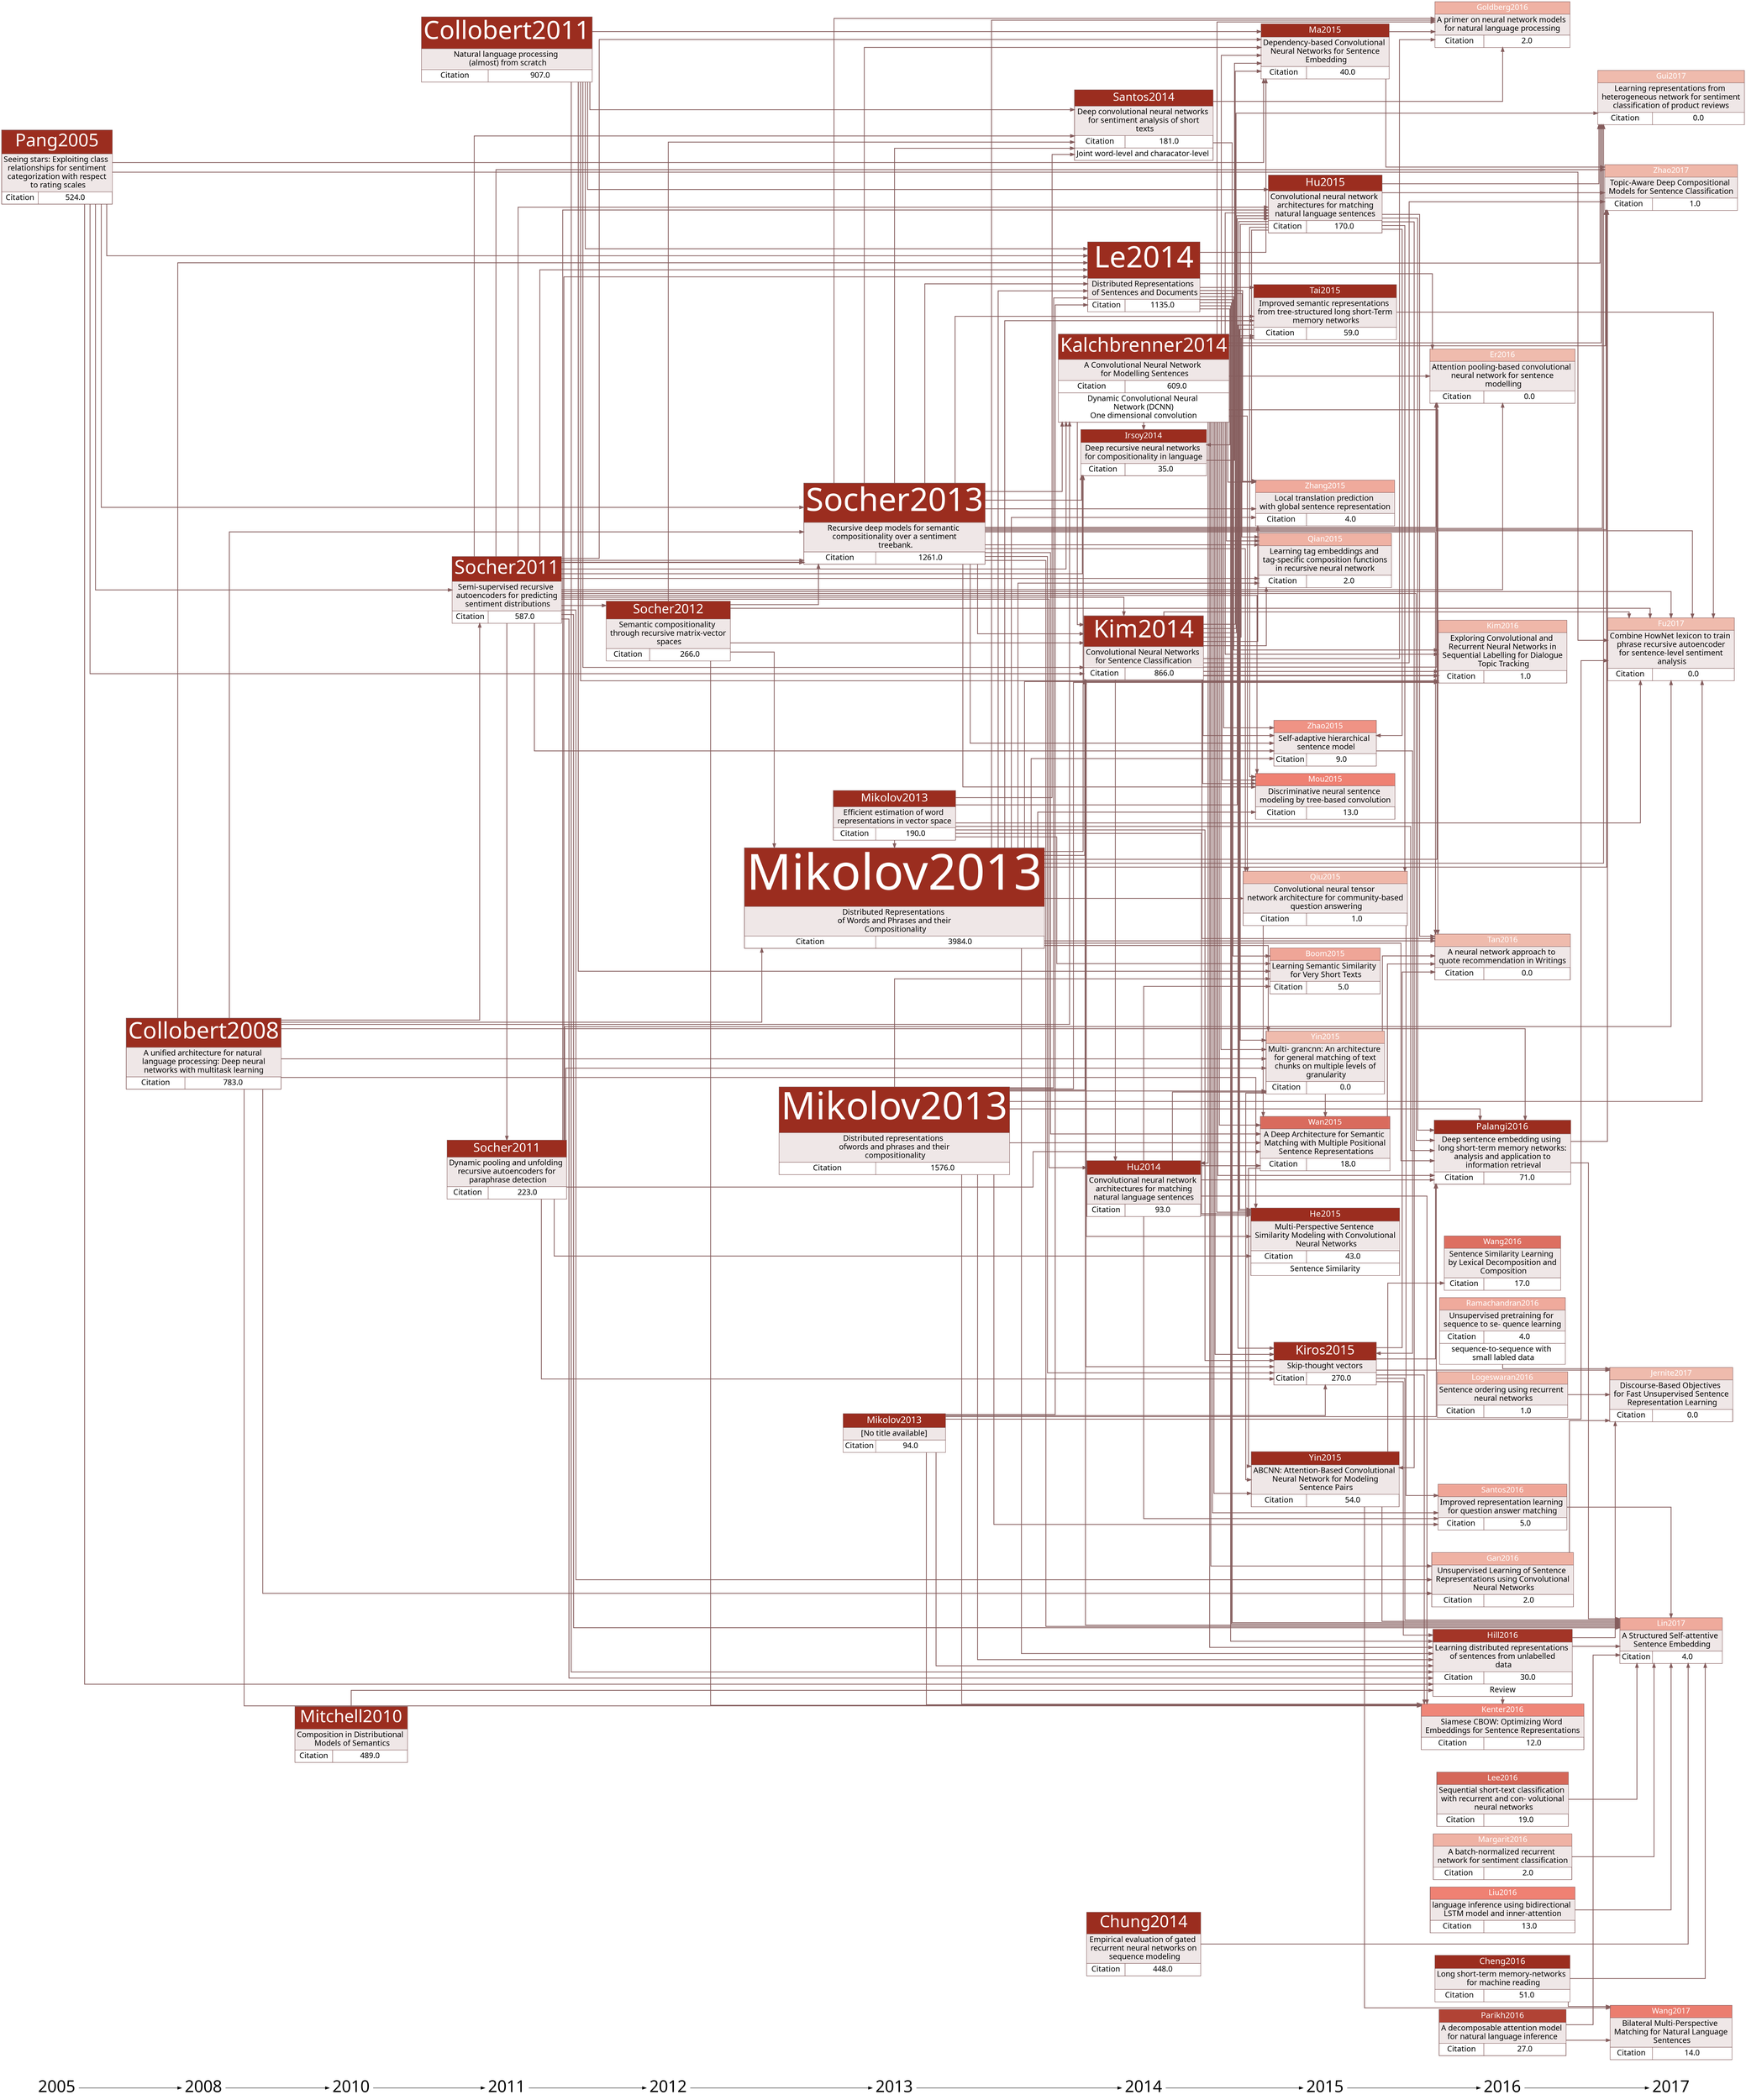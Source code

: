 digraph G {
    edge [comment="Wildcard node added automatic in EG."];
    node [comment="Wildcard node added automatic in EG.",
        fontname="sans-serif"
        fontsize=20];
        ratio = "compress"
        rankdir = LR;
        splines=ortho;
    {        node[shape = plaintext fontsize = 42 ];        2005 ->        2008 ->        2010 ->        2011 ->        2012 ->        2013 ->        2014 ->        2015 ->        2016 ->        2017    }
    {rank = same;    2005;    Pang2005SeeingStarsExploiting;    }
    {rank = same;    2008;    Collobert2008AUnifiedArchitecture;    }
    {rank = same;    2010;    Mitchell2010CompositionInDistributional;    }
    {rank = same;    2011;    Socher2011DynamicPoolingAnd;    Collobert2011NaturalLanguageProcessing;    Socher2011SemisupervisedRecursiveAutoencoders;    }
    {rank = same;    2012;    Socher2012SemanticCompositionalityThrough;    }
    {rank = same;    2013;    Mikolov2013DistributedRepresentationsOfwords;    Mikolov2013EfficientEstimationOf;    Mikolov2013NoTitleAvailable;    Socher2013RecursiveDeepModels;    Mikolov2013DistributedRepresentationsOF;    }
    {rank = same;    2014;    Le2014DistributedRepresentationsOf;    Santos2014DeepConvolutionalNeural;    Chung2014EmpiricalEvaluationOf;    Kim2014ConvolutionalNeuralNetworks;    Hu2014ConvolutionalNeuralNetwork;    Irsoy2014DeepRecursiveNeural;    Kalchbrenner2014AConvolutionalNeural;    }
    {rank = same;    2015;    Qiu2015ConvolutionalNeuralTensor;    Ma2015DependencybasedConvolutionalNeural;    Yin2015AbcnnAttentionbasedConvolutional;    He2015MultiperspectiveSentenceSimilarity;    Mou2015DiscriminativeNeuralSentence;    Yin2015MultigrancnnAnArchitecture;    Tai2015ImprovedSemanticRepresentations;    Qian2015LearningTagEmbeddings;    Zhang2015LocalTranslationPrediction;    Zhao2015SelfadaptiveHierarchicalSentence;    Kiros2015SkipthoughtVectors;    Hu2015ConvolutionalNeuralNetwork;    Boom2015LearningSemanticSimilarity;    Wan2015ADeepArchitecture;    }
    {rank = same;    2016;    Lee2016SequentialShorttextClassification;    Gan2016UnsupervisedLearningOf;    Logeswaran2016SentenceOrderingUsing;    Kenter2016SiameseCbowOptimizing;    Parikh2016ADecomposableAttention;    Margarit2016ABatchnormalizedRecurrent;    Hill2016LearningDistributedRepresentations;    Liu2016LanguageInferenceUsing;    Goldberg2016APrimerOn;    Kim2016ExploringConvolutionalAnd;    Wang2016SentenceSimilarity;    Palangi2016DeepSentenceEmbedding;    Er2016AttentionPoolingbasedConvolutional;    Ramachandran2016UnsupervisedPretrainingFor;    Santos2016ImprovedRepresentationLearning;    Tan2016ANeuralNetwork;    Cheng2016LongShortTermMemorynetworks;    }
    {rank = same;    2017;    Gui2017LearningRepresentationsFrom;    Wang2017BilateralMultiperspectiveMatching;    Zhao2017TopicawareDeepCompositional;    Jernite2017DiscoursebasedObjectivesFor;    Lin2017AStructuredSelfattentive;    Fu2017CombineHownetLexison;    }
    Le2014DistributedRepresentationsOf -> Ma2015DependencybasedConvolutionalNeural[ weight=10, penwidth=2, color="#855D5D"]
    Socher2013RecursiveDeepModels -> Goldberg2016APrimerOn[ weight=10, penwidth=2, color="#855D5D"]
    Collobert2008AUnifiedArchitecture -> Yin2015MultigrancnnAnArchitecture[ weight=10, penwidth=2, color="#855D5D"]
    Kiros2015SkipthoughtVectors -> Lin2017AStructuredSelfattentive[ weight=10, penwidth=2, color="#855D5D"]
    Kalchbrenner2014AConvolutionalNeural -> Goldberg2016APrimerOn[ weight=10, penwidth=2, color="#855D5D"]
    Socher2011DynamicPoolingAnd -> Fu2017CombineHownetLexison[ weight=10, penwidth=2, color="#855D5D"]
    Hu2015ConvolutionalNeuralNetwork -> Zhang2015LocalTranslationPrediction[ weight=10, penwidth=2, color="#855D5D"]
    Socher2013RecursiveDeepModels -> Wan2015ADeepArchitecture[ weight=10, penwidth=2, color="#855D5D"]
    Mikolov2013DistributedRepresentationsOfwords -> Kenter2016SiameseCbowOptimizing[ weight=10, penwidth=2, color="#855D5D"]
    Mikolov2013DistributedRepresentationsOF -> Tai2015ImprovedSemanticRepresentations[ weight=10, penwidth=2, color="#855D5D"]
    Mikolov2013DistributedRepresentationsOfwords -> Le2014DistributedRepresentationsOf[ weight=10, penwidth=2, color="#855D5D"]
    Kim2014ConvolutionalNeuralNetworks -> He2015MultiperspectiveSentenceSimilarity[ weight=10, penwidth=2, color="#855D5D"]
    Mikolov2013EfficientEstimationOf -> Santos2014DeepConvolutionalNeural[ weight=10, penwidth=2, color="#855D5D"]
    Socher2013RecursiveDeepModels -> Kiros2015SkipthoughtVectors[ weight=10, penwidth=2, color="#855D5D"]
    Socher2011SemisupervisedRecursiveAutoencoders -> Lin2017AStructuredSelfattentive[ weight=10, penwidth=2, color="#855D5D"]
    Santos2014DeepConvolutionalNeural -> Lin2017AStructuredSelfattentive[ weight=10, penwidth=2, color="#855D5D"]
    Kiros2015SkipthoughtVectors -> Kenter2016SiameseCbowOptimizing[ weight=10, penwidth=2, color="#855D5D"]
    Kim2014ConvolutionalNeuralNetworks -> Lin2017AStructuredSelfattentive[ weight=10, penwidth=2, color="#855D5D"]
    Socher2011SemisupervisedRecursiveAutoencoders -> Fu2017CombineHownetLexison[ weight=10, penwidth=2, color="#855D5D"]
    Socher2011SemisupervisedRecursiveAutoencoders -> Irsoy2014DeepRecursiveNeural[ weight=10, penwidth=2, color="#855D5D"]
    Socher2011DynamicPoolingAnd -> Wan2015ADeepArchitecture[ weight=10, penwidth=2, color="#855D5D"]
    Mikolov2013NoTitleAvailable -> Kiros2015SkipthoughtVectors[ weight=10, penwidth=2, color="#855D5D"]
    Socher2013RecursiveDeepModels -> Zhang2015LocalTranslationPrediction[ weight=10, penwidth=2, color="#855D5D"]
    Hu2015ConvolutionalNeuralNetwork -> Zhao2017TopicawareDeepCompositional[ weight=10, penwidth=2, color="#855D5D"]
    Logeswaran2016SentenceOrderingUsing -> Jernite2017DiscoursebasedObjectivesFor[ weight=10, penwidth=2, color="#855D5D"]
    Kim2014ConvolutionalNeuralNetworks -> Kim2016ExploringConvolutionalAnd [ weight=4, penwidth=3, color="#855D5D"]
    Tai2015ImprovedSemanticRepresentations -> Fu2017CombineHownetLexison[ weight=10, penwidth=2, color="#855D5D"]
    Socher2011SemisupervisedRecursiveAutoencoders -> Socher2013RecursiveDeepModels[ weight=4, penwidth=3, color="#855D5D"]
    Kalchbrenner2014AConvolutionalNeural -> Tai2015ImprovedSemanticRepresentations[ weight=10, penwidth=2, color="#855D5D"]
    Socher2011DynamicPoolingAnd -> Yin2015MultigrancnnAnArchitecture[ weight=10, penwidth=2, color="#855D5D"]
    Socher2013RecursiveDeepModels -> Fu2017CombineHownetLexison[ weight=10, penwidth=2, color="#855D5D"]
    Socher2013RecursiveDeepModels -> Tai2015ImprovedSemanticRepresentations[ weight=10, penwidth=2, color="#855D5D"]
    Kiros2015SkipthoughtVectors -> Jernite2017DiscoursebasedObjectivesFor[ weight=10, penwidth=2, color="#855D5D"]
    Mikolov2013DistributedRepresentationsOF -> Er2016AttentionPoolingbasedConvolutional[ weight=10, penwidth=2, color="#855D5D"]
    Qiu2015ConvolutionalNeuralTensor -> Wan2015ADeepArchitecture[ weight=10, penwidth=2, color="#855D5D"]
    Socher2012SemanticCompositionalityThrough -> Fu2017CombineHownetLexison[ weight=10, penwidth=2, color="#855D5D"]
    Kalchbrenner2014AConvolutionalNeural -> Gan2016UnsupervisedLearningOf[ weight=10, penwidth=2, color="#855D5D"]
    Le2014DistributedRepresentationsOf -> Er2016AttentionPoolingbasedConvolutional[ weight=10, penwidth=2, color="#855D5D"]
    Mikolov2013DistributedRepresentationsOF -> Gui2017LearningRepresentationsFrom[ weight=10, penwidth=2, color="#855D5D"]
    Kim2014ConvolutionalNeuralNetworks -> Hu2015ConvolutionalNeuralNetwork[ weight=10, penwidth=2, color="#855D5D"]
    Kalchbrenner2014AConvolutionalNeural -> Kiros2015SkipthoughtVectors[ weight=10, penwidth=2, color="#855D5D"]
    Socher2013RecursiveDeepModels -> Zhao2017TopicawareDeepCompositional[ weight=10, penwidth=2, color="#855D5D"]
    Kalchbrenner2014AConvolutionalNeural -> Gui2017LearningRepresentationsFrom[ weight=10, penwidth=2, color="#855D5D"]
    Socher2013RecursiveDeepModels -> Kalchbrenner2014AConvolutionalNeural[ weight=10, penwidth=2, color="#855D5D"]
    Kim2014ConvolutionalNeuralNetworks -> Zhang2015LocalTranslationPrediction[ weight=10, penwidth=2, color="#855D5D"]
    Mikolov2013NoTitleAvailable -> Le2014DistributedRepresentationsOf[ weight=10, penwidth=2, color="#855D5D"]
    Gan2016UnsupervisedLearningOf -> Jernite2017DiscoursebasedObjectivesFor[ weight=10, penwidth=2, color="#855D5D"]
    Yin2015AbcnnAttentionbasedConvolutional -> Lin2017AStructuredSelfattentive[ weight=10, penwidth=2, color="#855D5D"]
    Kim2014ConvolutionalNeuralNetworks -> Mou2015DiscriminativeNeuralSentence[ weight=10, penwidth=2, color="#855D5D"]
    Tai2015ImprovedSemanticRepresentations -> Kiros2015SkipthoughtVectors[ weight=10, penwidth=2, color="#855D5D"]
    Hu2014ConvolutionalNeuralNetwork -> Kenter2016SiameseCbowOptimizing[ weight=10, penwidth=2, color="#855D5D"]
    Mikolov2013DistributedRepresentationsOfwords -> Boom2015LearningSemanticSimilarity[ weight=10, penwidth=2, color="#855D5D"]
    Collobert2008AUnifiedArchitecture -> Gan2016UnsupervisedLearningOf[ weight=10, penwidth=2, color="#855D5D"]
    Kalchbrenner2014AConvolutionalNeural -> Qian2015LearningTagEmbeddings[ weight=10, penwidth=2, color="#855D5D"]
    Hu2015ConvolutionalNeuralNetwork -> Gui2017LearningRepresentationsFrom[ weight=10, penwidth=2, color="#855D5D"]
    Hu2015ConvolutionalNeuralNetwork -> Yin2015AbcnnAttentionbasedConvolutional[ weight=10, penwidth=2, color="#855D5D"]
    Collobert2011NaturalLanguageProcessing -> Hu2015ConvolutionalNeuralNetwork[ weight=10, penwidth=2, color="#855D5D"]
    Palangi2016DeepSentenceEmbedding -> Lin2017AStructuredSelfattentive[ weight=10, penwidth=2, color="#855D5D"]
    Hu2015ConvolutionalNeuralNetwork -> Zhao2015SelfadaptiveHierarchicalSentence[ weight=10, penwidth=2, color="#855D5D"]
    Le2014DistributedRepresentationsOf -> Tai2015ImprovedSemanticRepresentations[ weight=10, penwidth=2, color="#855D5D"]
    Mikolov2013DistributedRepresentationsOfwords -> Kim2016ExploringConvolutionalAnd[ weight=10, penwidth=2, color="#855D5D"]
    Hu2015ConvolutionalNeuralNetwork -> Qiu2015ConvolutionalNeuralTensor[ weight=10, penwidth=2, color="#855D5D"]
    Collobert2011NaturalLanguageProcessing -> Santos2014DeepConvolutionalNeural[ weight=10, penwidth=2, color="#855D5D"]
    Hu2015ConvolutionalNeuralNetwork -> Tan2016ANeuralNetwork[ weight=10, penwidth=2, color="#855D5D"]
    Ramachandran2016UnsupervisedPretrainingFor -> Jernite2017DiscoursebasedObjectivesFor[ weight=10, penwidth=2, color="#855D5D"]
    Kim2014ConvolutionalNeuralNetworks -> Kim2016ExploringConvolutionalAnd[ weight=10, penwidth=2, color="#855D5D"]
    Hu2014ConvolutionalNeuralNetwork -> Yin2015MultigrancnnAnArchitecture[ weight=10, penwidth=2, color="#855D5D"]
    Socher2013RecursiveDeepModels -> Kim2014ConvolutionalNeuralNetworks[ weight=10, penwidth=2, color="#855D5D"]
    Mikolov2013DistributedRepresentationsOF -> Le2014DistributedRepresentationsOf[ weight=10, penwidth=2, color="#855D5D"]
    Socher2011SemisupervisedRecursiveAutoencoders -> Socher2012SemanticCompositionalityThrough[ weight=10, penwidth=2, color="#855D5D"]
    Mikolov2013NoTitleAvailable -> Hill2016LearningDistributedRepresentations[ weight=10, penwidth=2, color="#855D5D"]
    Collobert2011NaturalLanguageProcessing -> Boom2015LearningSemanticSimilarity[ weight=10, penwidth=2, color="#855D5D"]
    Mikolov2013EfficientEstimationOf -> Palangi2016DeepSentenceEmbedding[ weight=10, penwidth=2, color="#855D5D"]
    Socher2012SemanticCompositionalityThrough -> Kim2014ConvolutionalNeuralNetworks[ weight=10, penwidth=2, color="#855D5D"]
    Socher2011DynamicPoolingAnd -> Kiros2015SkipthoughtVectors[ weight=10, penwidth=2, color="#855D5D"]
    Kim2014ConvolutionalNeuralNetworks -> Tai2015ImprovedSemanticRepresentations[ weight=10, penwidth=2, color="#855D5D"]
    Mikolov2013DistributedRepresentationsOF -> Irsoy2014DeepRecursiveNeural[ weight=10, penwidth=2, color="#855D5D"]
    Mikolov2013DistributedRepresentationsOF -> Zhao2015SelfadaptiveHierarchicalSentence[ weight=10, penwidth=2, color="#855D5D"]
    Kalchbrenner2014AConvolutionalNeural -> Hill2016LearningDistributedRepresentations[ weight=10, penwidth=2, color="#855D5D"]
    Zhao2015SelfadaptiveHierarchicalSentence -> Kiros2015SkipthoughtVectors[ weight=10, penwidth=2, color="#855D5D"]
    Hu2015ConvolutionalNeuralNetwork -> Palangi2016DeepSentenceEmbedding[ weight=10, penwidth=2, color="#855D5D"]
    Socher2011SemisupervisedRecursiveAutoencoders -> Socher2011DynamicPoolingAnd[ weight=10, penwidth=2, color="#855D5D"]
    Mikolov2013DistributedRepresentationsOF -> Kim2014ConvolutionalNeuralNetworks[ weight=10, penwidth=2, color="#855D5D"]
    Mikolov2013DistributedRepresentationsOfwords -> Fu2017CombineHownetLexison[ weight=10, penwidth=2, color="#855D5D"]
    Hill2016LearningDistributedRepresentations -> Kenter2016SiameseCbowOptimizing[ weight=10, penwidth=2, color="#855D5D"]
    Socher2013RecursiveDeepModels -> Lin2017AStructuredSelfattentive[ weight=10, penwidth=2, color="#855D5D"]
    Kalchbrenner2014AConvolutionalNeural -> He2015MultiperspectiveSentenceSimilarity[ weight=10, penwidth=2, color="#855D5D"]
    Hu2015ConvolutionalNeuralNetwork -> Yin2015MultigrancnnAnArchitecture[ weight=10, penwidth=2, color="#855D5D"]
    Socher2013RecursiveDeepModels -> Mou2015DiscriminativeNeuralSentence[ weight=10, penwidth=2, color="#855D5D"]
    Kalchbrenner2014AConvolutionalNeural -> Kim2016ExploringConvolutionalAnd[ weight=10, penwidth=2, color="#855D5D"]
    Liu2016LanguageInferenceUsing -> Lin2017AStructuredSelfattentive[ weight=10, penwidth=2, color="#855D5D"]
    Qiu2015ConvolutionalNeuralTensor -> Santos2016ImprovedRepresentationLearning[ weight=10, penwidth=2, color="#855D5D"]
    Socher2011SemisupervisedRecursiveAutoencoders -> Qian2015LearningTagEmbeddings[ weight=10, penwidth=2, color="#855D5D"]
    Pang2005SeeingStarsExploiting -> Ma2015DependencybasedConvolutionalNeural[ weight=10, penwidth=2, color="#855D5D"]
    Palangi2016DeepSentenceEmbedding -> Zhao2017TopicawareDeepCompositional[ weight=10, penwidth=2, color="#855D5D"]
    Hill2016LearningDistributedRepresentations -> Lin2017AStructuredSelfattentive[ weight=10, penwidth=2, color="#855D5D"]
    Wan2015ADeepArchitecture -> Yin2015AbcnnAttentionbasedConvolutional[ weight=10, penwidth=2, color="#855D5D"]
    Kim2014ConvolutionalNeuralNetworks -> Kiros2015SkipthoughtVectors[ weight=10, penwidth=2, color="#855D5D"]
    Yin2015MultigrancnnAnArchitecture -> Wan2015ADeepArchitecture[ weight=10, penwidth=2, color="#855D5D"]
    Kalchbrenner2014AConvolutionalNeural -> Zhao2015SelfadaptiveHierarchicalSentence[ weight=10, penwidth=2, color="#855D5D"]
    Mikolov2013DistributedRepresentationsOF -> Yin2015MultigrancnnAnArchitecture[ weight=10, penwidth=2, color="#855D5D"]
    Mikolov2013DistributedRepresentationsOfwords -> Santos2016ImprovedRepresentationLearning[ weight=10, penwidth=2, color="#855D5D"]
    Socher2012SemanticCompositionalityThrough -> Mikolov2013DistributedRepresentationsOF[ weight=10, penwidth=2, color="#855D5D"]
    Hu2015ConvolutionalNeuralNetwork -> Mou2015DiscriminativeNeuralSentence[ weight=10, penwidth=2, color="#855D5D"]
    Yin2015MultigrancnnAnArchitecture -> Yin2015AbcnnAttentionbasedConvolutional[ weight=10, penwidth=2, color="#855D5D"]
    Hu2015ConvolutionalNeuralNetwork -> He2015MultiperspectiveSentenceSimilarity[ weight=10, penwidth=2, color="#855D5D"]
    Collobert2008AUnifiedArchitecture -> He2015MultiperspectiveSentenceSimilarity[ weight=10, penwidth=2, color="#855D5D"]
    Hu2014ConvolutionalNeuralNetwork -> He2015MultiperspectiveSentenceSimilarity[ weight=10, penwidth=2, color="#855D5D"]
    Mikolov2013DistributedRepresentationsOfwords -> Palangi2016DeepSentenceEmbedding[ weight=10, penwidth=2, color="#855D5D"]
    Kim2014ConvolutionalNeuralNetworks -> Hu2014ConvolutionalNeuralNetwork[ weight=10, penwidth=2, color="#855D5D"]
    Kalchbrenner2014AConvolutionalNeural -> Zhang2015LocalTranslationPrediction[ weight=10, penwidth=2, color="#855D5D"]
    Kalchbrenner2014AConvolutionalNeural -> Yin2015AbcnnAttentionbasedConvolutional[ weight=10, penwidth=2, color="#855D5D"]
    Parikh2016ADecomposableAttention -> Wang2017BilateralMultiperspectiveMatching[ weight=10, penwidth=2, color="#855D5D"]
    Socher2012SemanticCompositionalityThrough -> Santos2014DeepConvolutionalNeural[ weight=10, penwidth=2, color="#855D5D"]
    Socher2011SemisupervisedRecursiveAutoencoders -> Ma2015DependencybasedConvolutionalNeural[ weight=10, penwidth=2, color="#855D5D"]
    Socher2011SemisupervisedRecursiveAutoencoders -> Er2016AttentionPoolingbasedConvolutional[ weight=10, penwidth=2, color="#855D5D"]
    Mikolov2013EfficientEstimationOf -> Fu2017CombineHownetLexison[ weight=10, penwidth=2, color="#855D5D"]
    Collobert2008AUnifiedArchitecture -> Le2014DistributedRepresentationsOf[ weight=10, penwidth=2, color="#855D5D"]
    Margarit2016ABatchnormalizedRecurrent -> Lin2017AStructuredSelfattentive[ weight=10, penwidth=2, color="#855D5D"]
    Kalchbrenner2014AConvolutionalNeural -> Qiu2015ConvolutionalNeuralTensor[ weight=10, penwidth=2, color="#855D5D"]
    Mikolov2013NoTitleAvailable -> Fu2017CombineHownetLexison[ weight=10, penwidth=2, color="#855D5D"]
    Cheng2016LongShortTermMemorynetworks -> Wang2017BilateralMultiperspectiveMatching[ weight=10, penwidth=2, color="#855D5D"]
    Hill2016LearningDistributedRepresentations -> Jernite2017DiscoursebasedObjectivesFor[ weight=10, penwidth=2, color="#855D5D"]
    Tai2015ImprovedSemanticRepresentations -> He2015MultiperspectiveSentenceSimilarity[ weight=10, penwidth=2, color="#855D5D"]
    Socher2013RecursiveDeepModels -> Er2016AttentionPoolingbasedConvolutional[ weight=10, penwidth=2, color="#855D5D"]
    Kiros2015SkipthoughtVectors -> Palangi2016DeepSentenceEmbedding[ weight=10, penwidth=2, color="#855D5D"]
    Kiros2015SkipthoughtVectors -> Tan2016ANeuralNetwork[ weight=10, penwidth=2, color="#855D5D"]
    Mikolov2013EfficientEstimationOf -> Boom2015LearningSemanticSimilarity[ weight=10, penwidth=2, color="#855D5D"]
    Socher2012SemanticCompositionalityThrough -> Kenter2016SiameseCbowOptimizing[ weight=10, penwidth=2, color="#855D5D"]
    Kalchbrenner2014AConvolutionalNeural -> Tan2016ANeuralNetwork[ weight=10, penwidth=2, color="#855D5D"]
    Mikolov2013DistributedRepresentationsOF -> Qian2015LearningTagEmbeddings[ weight=10, penwidth=2, color="#855D5D"]
    Yin2015AbcnnAttentionbasedConvolutional -> Wang2016SentenceSimilarity[ weight=10, penwidth=2, color="#855D5D"]
    Pang2005SeeingStarsExploiting -> Socher2013RecursiveDeepModels[ weight=10, penwidth=2, color="#855D5D"]
    Cheng2016LongShortTermMemorynetworks -> Lin2017AStructuredSelfattentive[ weight=10, penwidth=2, color="#855D5D"]
    Lee2016SequentialShorttextClassification -> Lin2017AStructuredSelfattentive[ weight=10, penwidth=2, color="#855D5D"]
    Mikolov2013DistributedRepresentationsOfwords -> Kim2014ConvolutionalNeuralNetworks[ weight=10, penwidth=2, color="#855D5D"]
    Collobert2011NaturalLanguageProcessing -> Hill2016LearningDistributedRepresentations[ weight=10, penwidth=2, color="#855D5D"]
    Socher2013RecursiveDeepModels -> Tan2016ANeuralNetwork[ weight=10, penwidth=2, color="#855D5D"]
    Mikolov2013DistributedRepresentationsOF -> Zhao2017TopicawareDeepCompositional[ weight=10, penwidth=2, color="#855D5D"]
    Socher2011SemisupervisedRecursiveAutoencoders -> Kalchbrenner2014AConvolutionalNeural[ weight=10, penwidth=2, color="#855D5D"]
    Mikolov2013DistributedRepresentationsOF -> Mou2015DiscriminativeNeuralSentence[ weight=10, penwidth=2, color="#855D5D"]
    Socher2013RecursiveDeepModels -> Qian2015LearningTagEmbeddings[ weight=10, penwidth=2, color="#855D5D"]
    Socher2011SemisupervisedRecursiveAutoencoders -> Kim2014ConvolutionalNeuralNetworks[ weight=10, penwidth=2, color="#855D5D"]
    Kiros2015SkipthoughtVectors -> Hill2016LearningDistributedRepresentations[ weight=10, penwidth=2, color="#855D5D"]
    Collobert2008AUnifiedArchitecture -> Kalchbrenner2014AConvolutionalNeural[ weight=10, penwidth=2, color="#855D5D"]
    Kim2014ConvolutionalNeuralNetworks -> Ma2015DependencybasedConvolutionalNeural[ weight=10, penwidth=2, color="#855D5D"]
    Le2014DistributedRepresentationsOf -> Qian2015LearningTagEmbeddings[ weight=10, penwidth=2, color="#855D5D"]
    Chung2014EmpiricalEvaluationOf -> Lin2017AStructuredSelfattentive[ weight=10, penwidth=2, color="#855D5D"]
    Kalchbrenner2014AConvolutionalNeural -> Santos2016ImprovedRepresentationLearning[ weight=10, penwidth=2, color="#855D5D"]
    Mikolov2013NoTitleAvailable -> Kenter2016SiameseCbowOptimizing[ weight=10, penwidth=2, color="#855D5D"]
    Hu2014ConvolutionalNeuralNetwork -> Santos2016ImprovedRepresentationLearning[ weight=10, penwidth=2, color="#855D5D"]
    Mikolov2013DistributedRepresentationsOF -> Palangi2016DeepSentenceEmbedding[ weight=10, penwidth=2, color="#855D5D"]
    Collobert2008AUnifiedArchitecture -> Socher2013RecursiveDeepModels[ weight=10, penwidth=2, color="#855D5D"]
    Yin2015AbcnnAttentionbasedConvolutional -> Wang2017BilateralMultiperspectiveMatching[ weight=10, penwidth=2, color="#855D5D"]
    Pang2005SeeingStarsExploiting -> Fu2017CombineHownetLexison[ weight=10, penwidth=2, color="#855D5D"]
    Pang2005SeeingStarsExploiting -> Kim2014ConvolutionalNeuralNetworks[ weight=10, penwidth=2, color="#855D5D"]
    Collobert2011NaturalLanguageProcessing -> Ma2015DependencybasedConvolutionalNeural[ weight=10, penwidth=2, color="#855D5D"]
    Mikolov2013NoTitleAvailable -> Palangi2016DeepSentenceEmbedding[ weight=10, penwidth=2, color="#855D5D"]
    Kalchbrenner2014AConvolutionalNeural -> Hu2015ConvolutionalNeuralNetwork[ weight=10, penwidth=2, color="#855D5D"]
    Hu2014ConvolutionalNeuralNetwork -> Boom2015LearningSemanticSimilarity[ weight=10, penwidth=2, color="#855D5D"]
    Pang2005SeeingStarsExploiting -> Le2014DistributedRepresentationsOf[ weight=10, penwidth=2, color="#855D5D"]
    Santos2016ImprovedRepresentationLearning -> Lin2017AStructuredSelfattentive[ weight=10, penwidth=2, color="#855D5D"]
    Socher2013RecursiveDeepModels -> Qiu2015ConvolutionalNeuralTensor[ weight=10, penwidth=2, color="#855D5D"]
    Le2014DistributedRepresentationsOf -> Zhang2015LocalTranslationPrediction[ weight=10, penwidth=2, color="#855D5D"]
    Mikolov2013DistributedRepresentationsOfwords -> Wan2015ADeepArchitecture[ weight=10, penwidth=2, color="#855D5D"]
    Le2014DistributedRepresentationsOf -> Hill2016LearningDistributedRepresentations[ weight=10, penwidth=2, color="#855D5D"]
    Kim2014ConvolutionalNeuralNetworks -> Qian2015LearningTagEmbeddings[ weight=10, penwidth=2, color="#855D5D"]
    Kim2014ConvolutionalNeuralNetworks -> Zhao2017TopicawareDeepCompositional[ weight=10, penwidth=2, color="#855D5D"]
    Collobert2008AUnifiedArchitecture -> Kenter2016SiameseCbowOptimizing[ weight=10, penwidth=2, color="#855D5D"]
    Kalchbrenner2014AConvolutionalNeural -> Kim2014ConvolutionalNeuralNetworks[ weight=10, penwidth=2, color="#855D5D"]
    Kalchbrenner2014AConvolutionalNeural -> Wan2015ADeepArchitecture[ weight=10, penwidth=2, color="#855D5D"]
    Kalchbrenner2014AConvolutionalNeural -> Palangi2016DeepSentenceEmbedding[ weight=10, penwidth=2, color="#855D5D"]
    Kim2014ConvolutionalNeuralNetworks -> Zhao2015SelfadaptiveHierarchicalSentence[ weight=10, penwidth=2, color="#855D5D"]
    Mikolov2013DistributedRepresentationsOfwords -> Hill2016LearningDistributedRepresentations[ weight=10, penwidth=2, color="#855D5D"]
    Collobert2011NaturalLanguageProcessing -> Kim2014ConvolutionalNeuralNetworks[ weight=10, penwidth=2, color="#855D5D"]
    Socher2011SemisupervisedRecursiveAutoencoders -> Hu2015ConvolutionalNeuralNetwork[ weight=10, penwidth=2, color="#855D5D"]
    Kim2014ConvolutionalNeuralNetworks -> Er2016AttentionPoolingbasedConvolutional[ weight=10, penwidth=2, color="#855D5D"]
    Hu2014ConvolutionalNeuralNetwork -> Wan2015ADeepArchitecture[ weight=10, penwidth=2, color="#855D5D"]
    Socher2011SemisupervisedRecursiveAutoencoders -> Hill2016LearningDistributedRepresentations[ weight=10, penwidth=2, color="#855D5D"]
    Socher2011SemisupervisedRecursiveAutoencoders -> Le2014DistributedRepresentationsOf[ weight=10, penwidth=2, color="#855D5D"]
    Le2014DistributedRepresentationsOf -> Lin2017AStructuredSelfattentive[ weight=10, penwidth=2, color="#855D5D"]
    Socher2011SemisupervisedRecursiveAutoencoders -> Gan2016UnsupervisedLearningOf[ weight=10, penwidth=2, color="#855D5D"]
    Kim2014ConvolutionalNeuralNetworks -> Gui2017LearningRepresentationsFrom[ weight=10, penwidth=2, color="#855D5D"]
    Kim2014ConvolutionalNeuralNetworks -> Tan2016ANeuralNetwork[ weight=10, penwidth=2, color="#855D5D"]
    Irsoy2014DeepRecursiveNeural -> Ma2015DependencybasedConvolutionalNeural[ weight=10, penwidth=2, color="#855D5D"]
    Collobert2008AUnifiedArchitecture -> Mikolov2013DistributedRepresentationsOF[ weight=10, penwidth=2, color="#855D5D"]
    Ma2015DependencybasedConvolutionalNeural -> Goldberg2016APrimerOn[ weight=10, penwidth=2, color="#855D5D"]
    Mikolov2013EfficientEstimationOf -> He2015MultiperspectiveSentenceSimilarity[ weight=10, penwidth=2, color="#855D5D"]
    Mitchell2010CompositionInDistributional -> Hill2016LearningDistributedRepresentations[ weight=10, penwidth=2, color="#855D5D"]
    Socher2011SemisupervisedRecursiveAutoencoders -> Zhao2015SelfadaptiveHierarchicalSentence[ weight=10, penwidth=2, color="#855D5D"]
    Socher2013RecursiveDeepModels -> Santos2014DeepConvolutionalNeural[ weight=10, penwidth=2, color="#855D5D"]
    Socher2011SemisupervisedRecursiveAutoencoders -> Zhao2017TopicawareDeepCompositional[ weight=10, penwidth=2, color="#855D5D"]
    Socher2013RecursiveDeepModels -> Zhao2015SelfadaptiveHierarchicalSentence[ weight=10, penwidth=2, color="#855D5D"]
    Pang2005SeeingStarsExploiting -> Hill2016LearningDistributedRepresentations[ weight=10, penwidth=2, color="#855D5D"]
    Collobert2008AUnifiedArchitecture -> Palangi2016DeepSentenceEmbedding[ weight=10, penwidth=2, color="#855D5D"]
    Ma2015DependencybasedConvolutionalNeural -> Zhao2017TopicawareDeepCompositional[ weight=10, penwidth=2, color="#855D5D"]
    Socher2011SemisupervisedRecursiveAutoencoders -> Santos2014DeepConvolutionalNeural[ weight=10, penwidth=2, color="#855D5D"]
    Parikh2016ADecomposableAttention -> Lin2017AStructuredSelfattentive[ weight=10, penwidth=2, color="#855D5D"]
    Socher2013RecursiveDeepModels -> Irsoy2014DeepRecursiveNeural[ weight=10, penwidth=2, color="#855D5D"]
    Le2014DistributedRepresentationsOf -> Boom2015LearningSemanticSimilarity[ weight=10, penwidth=2, color="#855D5D"]
    Kim2014ConvolutionalNeuralNetworks -> Fu2017CombineHownetLexison[ weight=10, penwidth=2, color="#855D5D"]
    Kalchbrenner2014AConvolutionalNeural -> Hu2014ConvolutionalNeuralNetwork[ weight=10, penwidth=2, color="#855D5D"]
    Mikolov2013DistributedRepresentationsOF -> Zhang2015LocalTranslationPrediction[ weight=10, penwidth=2, color="#855D5D"]
    Kim2014ConvolutionalNeuralNetworks -> Goldberg2016APrimerOn[ weight=10, penwidth=2, color="#855D5D"]
    Yin2015MultigrancnnAnArchitecture -> Tan2016ANeuralNetwork[ weight=10, penwidth=2, color="#855D5D"]
    Mikolov2013EfficientEstimationOf -> Hu2015ConvolutionalNeuralNetwork[ weight=10, penwidth=2, color="#855D5D"]
    Kalchbrenner2014AConvolutionalNeural -> Ma2015DependencybasedConvolutionalNeural[ weight=10, penwidth=2, color="#855D5D"]
    Kalchbrenner2014AConvolutionalNeural -> Yin2015MultigrancnnAnArchitecture[ weight=10, penwidth=2, color="#855D5D"]
    Le2014DistributedRepresentationsOf -> Irsoy2014DeepRecursiveNeural[ weight=10, penwidth=2, color="#855D5D"]
    Socher2011SemisupervisedRecursiveAutoencoders -> Palangi2016DeepSentenceEmbedding[ weight=10, penwidth=2, color="#855D5D"]
    Socher2011DynamicPoolingAnd -> Le2014DistributedRepresentationsOf[ weight=10, penwidth=2, color="#855D5D"]
    Collobert2011NaturalLanguageProcessing -> Kim2016ExploringConvolutionalAnd[ weight=10, penwidth=2, color="#855D5D"]
    Socher2013RecursiveDeepModels -> Gui2017LearningRepresentationsFrom[ weight=10, penwidth=2, color="#855D5D"]
    Pang2005SeeingStarsExploiting -> Socher2011SemisupervisedRecursiveAutoencoders[ weight=10, penwidth=2, color="#855D5D"]
    Socher2013RecursiveDeepModels -> Ma2015DependencybasedConvolutionalNeural[ weight=10, penwidth=2, color="#855D5D"]
    Santos2014DeepConvolutionalNeural -> Goldberg2016APrimerOn[ weight=10, penwidth=2, color="#855D5D"]
    Collobert2008AUnifiedArchitecture -> Socher2011SemisupervisedRecursiveAutoencoders[ weight=10, penwidth=2, color="#855D5D"]
    Socher2011SemisupervisedRecursiveAutoencoders -> Socher2013RecursiveDeepModels[ weight=10, penwidth=2, color="#855D5D"]
    Le2014DistributedRepresentationsOf -> Gui2017LearningRepresentationsFrom[ weight=10, penwidth=2, color="#855D5D"]
    Mikolov2013DistributedRepresentationsOfwords -> Yin2015MultigrancnnAnArchitecture[ weight=10, penwidth=2, color="#855D5D"]
    Wan2015ADeepArchitecture -> Tan2016ANeuralNetwork[ weight=10, penwidth=2, color="#855D5D"]
    Mikolov2013EfficientEstimationOf -> Kiros2015SkipthoughtVectors[ weight=10, penwidth=2, color="#855D5D"]
    Kalchbrenner2014AConvolutionalNeural -> Irsoy2014DeepRecursiveNeural[ weight=10, penwidth=2, color="#855D5D"]
    Mikolov2013DistributedRepresentationsOF -> Kim2016ExploringConvolutionalAnd[ weight=10, penwidth=2, color="#855D5D"]
    Hu2014ConvolutionalNeuralNetwork -> Palangi2016DeepSentenceEmbedding[ weight=10, penwidth=2, color="#855D5D"]
    Mikolov2013DistributedRepresentationsOF -> Tan2016ANeuralNetwork[ weight=10, penwidth=2, color="#855D5D"]
    Kalchbrenner2014AConvolutionalNeural -> Er2016AttentionPoolingbasedConvolutional[ weight=10, penwidth=2, color="#855D5D"]
    Mikolov2013DistributedRepresentationsOF -> Hill2016LearningDistributedRepresentations[ weight=10, penwidth=2, color="#855D5D"]
    Kalchbrenner2014AConvolutionalNeural -> Zhao2017TopicawareDeepCompositional[ weight=10, penwidth=2, color="#855D5D"]
    Collobert2011NaturalLanguageProcessing -> Le2014DistributedRepresentationsOf[ weight=10, penwidth=2, color="#855D5D"]
    Kalchbrenner2014AConvolutionalNeural -> Mou2015DiscriminativeNeuralSentence[ weight=10, penwidth=2, color="#855D5D"]
    Socher2011SemisupervisedRecursiveAutoencoders -> Mou2015DiscriminativeNeuralSentence[ weight=10, penwidth=2, color="#855D5D"]
    Socher2011DynamicPoolingAnd -> He2015MultiperspectiveSentenceSimilarity[ weight=10, penwidth=2, color="#855D5D"]
    Mikolov2013DistributedRepresentationsOF -> Qiu2015ConvolutionalNeuralTensor[ weight=10, penwidth=2, color="#855D5D"]
    Socher2011SemisupervisedRecursiveAutoencoders -> Hu2014ConvolutionalNeuralNetwork[ weight=10, penwidth=2, color="#855D5D"]
    Le2014DistributedRepresentationsOf -> Kim2016ExploringConvolutionalAnd[ weight=10, penwidth=2, color="#855D5D"]
    Mikolov2013DistributedRepresentationsOF -> Goldberg2016APrimerOn[ weight=10, penwidth=2, color="#855D5D"]
    Socher2013RecursiveDeepModels -> Le2014DistributedRepresentationsOf[ weight=10, penwidth=2, color="#855D5D"]
    Mikolov2013EfficientEstimationOf -> Mikolov2013DistributedRepresentationsOF[ weight=10, penwidth=2, color="#855D5D"]
    Socher2012SemanticCompositionalityThrough -> Socher2013RecursiveDeepModels[ weight=10, penwidth=2, color="#855D5D"]
    Socher2011DynamicPoolingAnd -> Hu2015ConvolutionalNeuralNetwork[ weight=10, penwidth=2, color="#855D5D"]
        Le2014DistributedRepresentationsOf [color="#855D5D",
            shape=record,
            margin=0,
            label=<
                <TABLE BORDER="0" CELLBORDER="1" CELLSPACING="0" CELLPADDING="4" >
                    <TR><TD COLSPAN="2" BGCOLOR="#9b2d1f"><FONT  POINT-SIZE="76.75" COLOR="#FFFFFF">Le2014</FONT></TD></TR>
 <TR><TD COLSPAN="2" BGCOLOR="#EFE7E7"><FONT COLOR="#000000">Distributed Representations <BR/> of Sentences and Documents</FONT></TD></TR>
 <TR><TD COLSPAN="1" width="20">Citation</TD><TD COLSPAN="1" width="180">1135.0</TD></TR>
 
                </TABLE>>
                ];
        Qiu2015ConvolutionalNeuralTensor [color="#855D5D",
            shape=record,
            margin=0,
            label=<
                <TABLE BORDER="0" CELLBORDER="1" CELLSPACING="0" CELLPADDING="4" >
                    <TR><TD COLSPAN="2" BGCOLOR="#efb7a9"><FONT  POINT-SIZE="20.05" COLOR="#FFFFFF">Qiu2015</FONT></TD></TR>
 <TR><TD COLSPAN="2" BGCOLOR="#EFE7E7"><FONT COLOR="#000000">Convolutional neural tensor <BR/> network architecture for community-based <BR/> question answering</FONT></TD></TR>
 <TR><TD COLSPAN="1" width="20">Citation</TD><TD COLSPAN="1" width="180">1.0</TD></TR>
 
                </TABLE>>
                ];
        Collobert2008AUnifiedArchitecture [color="#855D5D",
            shape=record,
            margin=0,
            label=<
                <TABLE BORDER="0" CELLBORDER="1" CELLSPACING="0" CELLPADDING="4" >
                    <TR><TD COLSPAN="2" BGCOLOR="#9b2d1f"><FONT  POINT-SIZE="59.15" COLOR="#FFFFFF">Collobert2008</FONT></TD></TR>
 <TR><TD COLSPAN="2" BGCOLOR="#EFE7E7"><FONT COLOR="#000000">A unified architecture for natural <BR/> language processing: Deep neural <BR/> networks with multitask learning <BR/></FONT></TD></TR>
 <TR><TD COLSPAN="1" width="20">Citation</TD><TD COLSPAN="1" width="180">783.0</TD></TR>
 
                </TABLE>>
                ];
        Ma2015DependencybasedConvolutionalNeural [color="#855D5D",
            shape=record,
            margin=0,
            label=<
                <TABLE BORDER="0" CELLBORDER="1" CELLSPACING="0" CELLPADDING="4" >
                    <TR><TD COLSPAN="2" BGCOLOR="#9b2d1f"><FONT  POINT-SIZE="22.0" COLOR="#FFFFFF">Ma2015</FONT></TD></TR>
 <TR><TD COLSPAN="2" BGCOLOR="#EFE7E7"><FONT COLOR="#000000">Dependency-based Convolutional <BR/> Neural Networks for Sentence <BR/> Embedding</FONT></TD></TR>
 <TR><TD COLSPAN="1" width="20">Citation</TD><TD COLSPAN="1" width="180">40.0</TD></TR>
 
                </TABLE>>
                ];
        Lee2016SequentialShorttextClassification [color="#855D5D",
            shape=record,
            margin=0,
            label=<
                <TABLE BORDER="0" CELLBORDER="1" CELLSPACING="0" CELLPADDING="4" >
                    <TR><TD COLSPAN="2" BGCOLOR="#d56759"><FONT  POINT-SIZE="20.95" COLOR="#FFFFFF">Lee2016</FONT></TD></TR>
 <TR><TD COLSPAN="2" BGCOLOR="#EFE7E7"><FONT COLOR="#000000">Sequential short-text classification <BR/> with recurrent and con- volutional <BR/> neural networks</FONT></TD></TR>
 <TR><TD COLSPAN="1" width="20">Citation</TD><TD COLSPAN="1" width="180">19.0</TD></TR>
 
                </TABLE>>
                ];
        Yin2015AbcnnAttentionbasedConvolutional [color="#855D5D",
            shape=record,
            margin=0,
            label=<
                <TABLE BORDER="0" CELLBORDER="1" CELLSPACING="0" CELLPADDING="4" >
                    <TR><TD COLSPAN="2" BGCOLOR="#9b2d1f"><FONT  POINT-SIZE="22.7" COLOR="#FFFFFF">Yin2015</FONT></TD></TR>
 <TR><TD COLSPAN="2" BGCOLOR="#EFE7E7"><FONT COLOR="#000000">ABCNN: Attention-Based Convolutional <BR/> Neural Network for Modeling <BR/> Sentence Pairs</FONT></TD></TR>
 <TR><TD COLSPAN="1" width="20">Citation</TD><TD COLSPAN="1" width="180">54.0</TD></TR>
 
                </TABLE>>
                ];
        He2015MultiperspectiveSentenceSimilarity [color="#855D5D",
            shape=record,
            margin=0,
            label=<
                <TABLE BORDER="0" CELLBORDER="1" CELLSPACING="0" CELLPADDING="4" >
                    <TR><TD COLSPAN="2" BGCOLOR="#9b2d1f"><FONT  POINT-SIZE="22.15" COLOR="#FFFFFF">He2015</FONT></TD></TR>
 <TR><TD COLSPAN="2" BGCOLOR="#EFE7E7"><FONT COLOR="#000000">Multi-Perspective Sentence <BR/> Similarity Modeling with Convolutional <BR/> Neural Networks</FONT></TD></TR>
 <TR><TD COLSPAN="1" width="20">Citation</TD><TD COLSPAN="1" width="180">43.0</TD></TR>
 <TR><TD COLSPAN="2">Sentence Similarity</TD></TR>
 
                </TABLE>>
                ];
        Socher2011DynamicPoolingAnd [color="#855D5D",
            shape=record,
            margin=0,
            label=<
                <TABLE BORDER="0" CELLBORDER="1" CELLSPACING="0" CELLPADDING="4" >
                    <TR><TD COLSPAN="2" BGCOLOR="#9b2d1f"><FONT  POINT-SIZE="31.15" COLOR="#FFFFFF">Socher2011</FONT></TD></TR>
 <TR><TD COLSPAN="2" BGCOLOR="#EFE7E7"><FONT COLOR="#000000">Dynamic pooling and unfolding <BR/> recursive autoencoders for <BR/> paraphrase detection</FONT></TD></TR>
 <TR><TD COLSPAN="1" width="20">Citation</TD><TD COLSPAN="1" width="180">223.0</TD></TR>
 
                </TABLE>>
                ];
        Mikolov2013DistributedRepresentationsOfwords [color="#855D5D",
            shape=record,
            margin=0,
            label=<
                <TABLE BORDER="0" CELLBORDER="1" CELLSPACING="0" CELLPADDING="4" >
                    <TR><TD COLSPAN="2" BGCOLOR="#9b2d1f"><FONT  POINT-SIZE="98.8" COLOR="#FFFFFF">Mikolov2013</FONT></TD></TR>
 <TR><TD COLSPAN="2" BGCOLOR="#EFE7E7"><FONT COLOR="#000000">Distributed representations <BR/> ofwords and phrases and their <BR/> compositionality</FONT></TD></TR>
 <TR><TD COLSPAN="1" width="20">Citation</TD><TD COLSPAN="1" width="180">1576.0</TD></TR>
 
                </TABLE>>
                ];
        Gui2017LearningRepresentationsFrom [color="#855D5D",
            shape=record,
            margin=0,
            label=<
                <TABLE BORDER="0" CELLBORDER="1" CELLSPACING="0" CELLPADDING="4" >
                    <TR><TD COLSPAN="2" BGCOLOR="#efbbad"><FONT  POINT-SIZE="20.0" COLOR="#FFFFFF">Gui2017</FONT></TD></TR>
 <TR><TD COLSPAN="2" BGCOLOR="#EFE7E7"><FONT COLOR="#000000">Learning representations from <BR/> heterogeneous network for sentiment <BR/> classification of product reviews <BR/></FONT></TD></TR>
 <TR><TD COLSPAN="1" width="20">Citation</TD><TD COLSPAN="1" width="180">0.0</TD></TR>
 
                </TABLE>>
                ];
        Santos2014DeepConvolutionalNeural [color="#855D5D",
            shape=record,
            margin=0,
            label=<
                <TABLE BORDER="0" CELLBORDER="1" CELLSPACING="0" CELLPADDING="4" >
                    <TR><TD COLSPAN="2" BGCOLOR="#9b2d1f"><FONT  POINT-SIZE="29.05" COLOR="#FFFFFF">Santos2014</FONT></TD></TR>
 <TR><TD COLSPAN="2" BGCOLOR="#EFE7E7"><FONT COLOR="#000000">Deep convolutional neural networks <BR/> for sentiment analysis of short <BR/> texts</FONT></TD></TR>
 <TR><TD COLSPAN="1" width="20">Citation</TD><TD COLSPAN="1" width="180">181.0</TD></TR>
 <TR><TD COLSPAN="2">Joint word-level and characator-level <BR/></TD></TR>
 
                </TABLE>>
                ];
        Wang2017BilateralMultiperspectiveMatching [color="#855D5D",
            shape=record,
            margin=0,
            label=<
                <TABLE BORDER="0" CELLBORDER="1" CELLSPACING="0" CELLPADDING="4" >
                    <TR><TD COLSPAN="2" BGCOLOR="#eb7d6f"><FONT  POINT-SIZE="20.7" COLOR="#FFFFFF">Wang2017</FONT></TD></TR>
 <TR><TD COLSPAN="2" BGCOLOR="#EFE7E7"><FONT COLOR="#000000">Bilateral Multi-Perspective <BR/> Matching for Natural Language <BR/> Sentences</FONT></TD></TR>
 <TR><TD COLSPAN="1" width="20">Citation</TD><TD COLSPAN="1" width="180">14.0</TD></TR>
 
                </TABLE>>
                ];
        Mou2015DiscriminativeNeuralSentence [color="#855D5D",
            shape=record,
            margin=0,
            label=<
                <TABLE BORDER="0" CELLBORDER="1" CELLSPACING="0" CELLPADDING="4" >
                    <TR><TD COLSPAN="2" BGCOLOR="#ef8173"><FONT  POINT-SIZE="20.65" COLOR="#FFFFFF">Mou2015</FONT></TD></TR>
 <TR><TD COLSPAN="2" BGCOLOR="#EFE7E7"><FONT COLOR="#000000">Discriminative neural sentence <BR/> modeling by tree-based convolution <BR/></FONT></TD></TR>
 <TR><TD COLSPAN="1" width="20">Citation</TD><TD COLSPAN="1" width="180">13.0</TD></TR>
 
                </TABLE>>
                ];
        Yin2015MultigrancnnAnArchitecture [color="#855D5D",
            shape=record,
            margin=0,
            label=<
                <TABLE BORDER="0" CELLBORDER="1" CELLSPACING="0" CELLPADDING="4" >
                    <TR><TD COLSPAN="2" BGCOLOR="#efbbad"><FONT  POINT-SIZE="20.0" COLOR="#FFFFFF">Yin2015</FONT></TD></TR>
 <TR><TD COLSPAN="2" BGCOLOR="#EFE7E7"><FONT COLOR="#000000">Multi- grancnn: An architecture <BR/> for general matching of text <BR/> chunks on multiple levels of <BR/> granularity</FONT></TD></TR>
 <TR><TD COLSPAN="1" width="20">Citation</TD><TD COLSPAN="1" width="180">0.0</TD></TR>
 
                </TABLE>>
                ];
        Gan2016UnsupervisedLearningOf [color="#855D5D",
            shape=record,
            margin=0,
            label=<
                <TABLE BORDER="0" CELLBORDER="1" CELLSPACING="0" CELLPADDING="4" >
                    <TR><TD COLSPAN="2" BGCOLOR="#efb2a4"><FONT  POINT-SIZE="20.1" COLOR="#FFFFFF">Gan2016</FONT></TD></TR>
 <TR><TD COLSPAN="2" BGCOLOR="#EFE7E7"><FONT COLOR="#000000">Unsupervised Learning of Sentence <BR/> Representations using Convolutional <BR/> Neural Networks</FONT></TD></TR>
 <TR><TD COLSPAN="1" width="20">Citation</TD><TD COLSPAN="1" width="180">2.0</TD></TR>
 
                </TABLE>>
                ];
        Logeswaran2016SentenceOrderingUsing [color="#855D5D",
            shape=record,
            margin=0,
            label=<
                <TABLE BORDER="0" CELLBORDER="1" CELLSPACING="0" CELLPADDING="4" >
                    <TR><TD COLSPAN="2" BGCOLOR="#efb7a9"><FONT  POINT-SIZE="20.05" COLOR="#FFFFFF">Logeswaran2016</FONT></TD></TR>
 <TR><TD COLSPAN="2" BGCOLOR="#EFE7E7"><FONT COLOR="#000000">Sentence ordering using recurrent <BR/> neural networks</FONT></TD></TR>
 <TR><TD COLSPAN="1" width="20">Citation</TD><TD COLSPAN="1" width="180">1.0</TD></TR>
 
                </TABLE>>
                ];
        Kenter2016SiameseCbowOptimizing [color="#855D5D",
            shape=record,
            margin=0,
            label=<
                <TABLE BORDER="0" CELLBORDER="1" CELLSPACING="0" CELLPADDING="4" >
                    <TR><TD COLSPAN="2" BGCOLOR="#ef8678"><FONT  POINT-SIZE="20.6" COLOR="#FFFFFF">Kenter2016</FONT></TD></TR>
 <TR><TD COLSPAN="2" BGCOLOR="#EFE7E7"><FONT COLOR="#000000">Siamese CBOW: Optimizing Word <BR/> Embeddings for Sentence Representations <BR/></FONT></TD></TR>
 <TR><TD COLSPAN="1" width="20">Citation</TD><TD COLSPAN="1" width="180">12.0</TD></TR>
 
                </TABLE>>
                ];
        Mikolov2013EfficientEstimationOf [color="#855D5D",
            shape=record,
            margin=0,
            label=<
                <TABLE BORDER="0" CELLBORDER="1" CELLSPACING="0" CELLPADDING="4" >
                    <TR><TD COLSPAN="2" BGCOLOR="#9b2d1f"><FONT  POINT-SIZE="29.5" COLOR="#FFFFFF">Mikolov2013</FONT></TD></TR>
 <TR><TD COLSPAN="2" BGCOLOR="#EFE7E7"><FONT COLOR="#000000">Efficient estimation of word <BR/> representations in vector space <BR/></FONT></TD></TR>
 <TR><TD COLSPAN="1" width="20">Citation</TD><TD COLSPAN="1" width="180">190.0</TD></TR>
 
                </TABLE>>
                ];
        Zhao2017TopicawareDeepCompositional [color="#855D5D",
            shape=record,
            margin=0,
            label=<
                <TABLE BORDER="0" CELLBORDER="1" CELLSPACING="0" CELLPADDING="4" >
                    <TR><TD COLSPAN="2" BGCOLOR="#efb7a9"><FONT  POINT-SIZE="20.05" COLOR="#FFFFFF">Zhao2017</FONT></TD></TR>
 <TR><TD COLSPAN="2" BGCOLOR="#EFE7E7"><FONT COLOR="#000000">Topic-Aware Deep Compositional <BR/> Models for Sentence Classification <BR/></FONT></TD></TR>
 <TR><TD COLSPAN="1" width="20">Citation</TD><TD COLSPAN="1" width="180">1.0</TD></TR>
 
                </TABLE>>
                ];
        Jernite2017DiscoursebasedObjectivesFor [color="#855D5D",
            shape=record,
            margin=0,
            label=<
                <TABLE BORDER="0" CELLBORDER="1" CELLSPACING="0" CELLPADDING="4" >
                    <TR><TD COLSPAN="2" BGCOLOR="#efbbad"><FONT  POINT-SIZE="20.0" COLOR="#FFFFFF">Jernite2017</FONT></TD></TR>
 <TR><TD COLSPAN="2" BGCOLOR="#EFE7E7"><FONT COLOR="#000000">Discourse-Based Objectives <BR/> for Fast Unsupervised Sentence <BR/> Representation Learning</FONT></TD></TR>
 <TR><TD COLSPAN="1" width="20">Citation</TD><TD COLSPAN="1" width="180">0.0</TD></TR>
 
                </TABLE>>
                ];
        Tai2015ImprovedSemanticRepresentations [color="#855D5D",
            shape=record,
            margin=0,
            label=<
                <TABLE BORDER="0" CELLBORDER="1" CELLSPACING="0" CELLPADDING="4" >
                    <TR><TD COLSPAN="2" BGCOLOR="#9b2d1f"><FONT  POINT-SIZE="22.95" COLOR="#FFFFFF">Tai2015</FONT></TD></TR>
 <TR><TD COLSPAN="2" BGCOLOR="#EFE7E7"><FONT COLOR="#000000">Improved semantic representations <BR/> from tree-structured long short-Term <BR/> memory networks</FONT></TD></TR>
 <TR><TD COLSPAN="1" width="20">Citation</TD><TD COLSPAN="1" width="180">59.0</TD></TR>
 
                </TABLE>>
                ];
        Chung2014EmpiricalEvaluationOf [color="#855D5D",
            shape=record,
            margin=0,
            label=<
                <TABLE BORDER="0" CELLBORDER="1" CELLSPACING="0" CELLPADDING="4" >
                    <TR><TD COLSPAN="2" BGCOLOR="#9b2d1f"><FONT  POINT-SIZE="42.4" COLOR="#FFFFFF">Chung2014</FONT></TD></TR>
 <TR><TD COLSPAN="2" BGCOLOR="#EFE7E7"><FONT COLOR="#000000">Empirical evaluation of gated <BR/> recurrent neural networks on <BR/> sequence modeling</FONT></TD></TR>
 <TR><TD COLSPAN="1" width="20">Citation</TD><TD COLSPAN="1" width="180">448.0</TD></TR>
 
                </TABLE>>
                ];
        Mikolov2013NoTitleAvailable [color="#855D5D",
            shape=record,
            margin=0,
            label=<
                <TABLE BORDER="0" CELLBORDER="1" CELLSPACING="0" CELLPADDING="4" >
                    <TR><TD COLSPAN="2" BGCOLOR="#9b2d1f"><FONT  POINT-SIZE="24.7" COLOR="#FFFFFF">Mikolov2013</FONT></TD></TR>
 <TR><TD COLSPAN="2" BGCOLOR="#EFE7E7"><FONT COLOR="#000000">[No title available]</FONT></TD></TR>
 <TR><TD COLSPAN="1" width="20">Citation</TD><TD COLSPAN="1" width="180">94.0</TD></TR>
 
                </TABLE>>
                ];
        Collobert2011NaturalLanguageProcessing [color="#855D5D",
            shape=record,
            margin=0,
            label=<
                <TABLE BORDER="0" CELLBORDER="1" CELLSPACING="0" CELLPADDING="4" >
                    <TR><TD COLSPAN="2" BGCOLOR="#9b2d1f"><FONT  POINT-SIZE="65.35" COLOR="#FFFFFF">Collobert2011</FONT></TD></TR>
 <TR><TD COLSPAN="2" BGCOLOR="#EFE7E7"><FONT COLOR="#000000">Natural language processing <BR/> (almost) from scratch</FONT></TD></TR>
 <TR><TD COLSPAN="1" width="20">Citation</TD><TD COLSPAN="1" width="180">907.0</TD></TR>
 
                </TABLE>>
                ];
        Parikh2016ADecomposableAttention [color="#855D5D",
            shape=record,
            margin=0,
            label=<
                <TABLE BORDER="0" CELLBORDER="1" CELLSPACING="0" CELLPADDING="4" >
                    <TR><TD COLSPAN="2" BGCOLOR="#b14335"><FONT  POINT-SIZE="21.35" COLOR="#FFFFFF">Parikh2016</FONT></TD></TR>
 <TR><TD COLSPAN="2" BGCOLOR="#EFE7E7"><FONT COLOR="#000000">A decomposable attention model <BR/> for natural language inference <BR/></FONT></TD></TR>
 <TR><TD COLSPAN="1" width="20">Citation</TD><TD COLSPAN="1" width="180">27.0</TD></TR>
 
                </TABLE>>
                ];
        Kim2014ConvolutionalNeuralNetworks [color="#855D5D",
            shape=record,
            margin=0,
            label=<
                <TABLE BORDER="0" CELLBORDER="1" CELLSPACING="0" CELLPADDING="4" >
                    <TR><TD COLSPAN="2" BGCOLOR="#9b2d1f"><FONT  POINT-SIZE="63.3" COLOR="#FFFFFF">Kim2014</FONT></TD></TR>
 <TR><TD COLSPAN="2" BGCOLOR="#EFE7E7"><FONT COLOR="#000000">Convolutional Neural Networks <BR/> for Sentence Classification <BR/></FONT></TD></TR>
 <TR><TD COLSPAN="1" width="20">Citation</TD><TD COLSPAN="1" width="180">866.0</TD></TR>
 
                </TABLE>>
                ];
        Hu2014ConvolutionalNeuralNetwork [color="#855D5D",
            shape=record,
            margin=0,
            label=<
                <TABLE BORDER="0" CELLBORDER="1" CELLSPACING="0" CELLPADDING="4" >
                    <TR><TD COLSPAN="2" BGCOLOR="#9b2d1f"><FONT  POINT-SIZE="24.65" COLOR="#FFFFFF">Hu2014</FONT></TD></TR>
 <TR><TD COLSPAN="2" BGCOLOR="#EFE7E7"><FONT COLOR="#000000">Convolutional neural network <BR/> architectures for matching <BR/> natural language sentences <BR/></FONT></TD></TR>
 <TR><TD COLSPAN="1" width="20">Citation</TD><TD COLSPAN="1" width="180">93.0</TD></TR>
 
                </TABLE>>
                ];
        Margarit2016ABatchnormalizedRecurrent [color="#855D5D",
            shape=record,
            margin=0,
            label=<
                <TABLE BORDER="0" CELLBORDER="1" CELLSPACING="0" CELLPADDING="4" >
                    <TR><TD COLSPAN="2" BGCOLOR="#efb2a4"><FONT  POINT-SIZE="20.1" COLOR="#FFFFFF">Margarit2016</FONT></TD></TR>
 <TR><TD COLSPAN="2" BGCOLOR="#EFE7E7"><FONT COLOR="#000000">A batch-normalized recurrent <BR/> network for sentiment classification <BR/></FONT></TD></TR>
 <TR><TD COLSPAN="1" width="20">Citation</TD><TD COLSPAN="1" width="180">2.0</TD></TR>
 
                </TABLE>>
                ];
        Hill2016LearningDistributedRepresentations [color="#855D5D",
            shape=record,
            margin=0,
            label=<
                <TABLE BORDER="0" CELLBORDER="1" CELLSPACING="0" CELLPADDING="4" >
                    <TR><TD COLSPAN="2" BGCOLOR="#a33527"><FONT  POINT-SIZE="21.5" COLOR="#FFFFFF">Hill2016</FONT></TD></TR>
 <TR><TD COLSPAN="2" BGCOLOR="#EFE7E7"><FONT COLOR="#000000">Learning distributed representations <BR/> of sentences from unlabelled <BR/> data</FONT></TD></TR>
 <TR><TD COLSPAN="1" width="20">Citation</TD><TD COLSPAN="1" width="180">30.0</TD></TR>
 <TR><TD COLSPAN="2">Review</TD></TR>
 
                </TABLE>>
                ];
        Liu2016LanguageInferenceUsing [color="#855D5D",
            shape=record,
            margin=0,
            label=<
                <TABLE BORDER="0" CELLBORDER="1" CELLSPACING="0" CELLPADDING="4" >
                    <TR><TD COLSPAN="2" BGCOLOR="#ef8173"><FONT  POINT-SIZE="20.65" COLOR="#FFFFFF">Liu2016</FONT></TD></TR>
 <TR><TD COLSPAN="2" BGCOLOR="#EFE7E7"><FONT COLOR="#000000">language inference using bidirectional <BR/> LSTM model and inner-attention <BR/></FONT></TD></TR>
 <TR><TD COLSPAN="1" width="20">Citation</TD><TD COLSPAN="1" width="180">13.0</TD></TR>
 
                </TABLE>>
                ];
        Qian2015LearningTagEmbeddings [color="#855D5D",
            shape=record,
            margin=0,
            label=<
                <TABLE BORDER="0" CELLBORDER="1" CELLSPACING="0" CELLPADDING="4" >
                    <TR><TD COLSPAN="2" BGCOLOR="#efb2a4"><FONT  POINT-SIZE="20.1" COLOR="#FFFFFF">Qian2015</FONT></TD></TR>
 <TR><TD COLSPAN="2" BGCOLOR="#EFE7E7"><FONT COLOR="#000000">Learning tag embeddings and <BR/> tag-specific composition functions <BR/> in recursive neural network <BR/></FONT></TD></TR>
 <TR><TD COLSPAN="1" width="20">Citation</TD><TD COLSPAN="1" width="180">2.0</TD></TR>
 
                </TABLE>>
                ];
        Goldberg2016APrimerOn [color="#855D5D",
            shape=record,
            margin=0,
            label=<
                <TABLE BORDER="0" CELLBORDER="1" CELLSPACING="0" CELLPADDING="4" >
                    <TR><TD COLSPAN="2" BGCOLOR="#efb2a4"><FONT  POINT-SIZE="20.1" COLOR="#FFFFFF">Goldberg2016</FONT></TD></TR>
 <TR><TD COLSPAN="2" BGCOLOR="#EFE7E7"><FONT COLOR="#000000">A primer on neural network models <BR/> for natural language processing <BR/></FONT></TD></TR>
 <TR><TD COLSPAN="1" width="20">Citation</TD><TD COLSPAN="1" width="180">2.0</TD></TR>
 
                </TABLE>>
                ];
        Kim2016ExploringConvolutionalAnd [color="#855D5D",
            shape=record,
            margin=0,
            label=<
                <TABLE BORDER="0" CELLBORDER="1" CELLSPACING="0" CELLPADDING="4" >
                    <TR><TD COLSPAN="2" BGCOLOR="#efb7a9"><FONT  POINT-SIZE="20.05" COLOR="#FFFFFF">Kim2016</FONT></TD></TR>
 <TR><TD COLSPAN="2" BGCOLOR="#EFE7E7"><FONT COLOR="#000000">Exploring Convolutional and <BR/> Recurrent Neural Networks in <BR/> Sequential Labelling for Dialogue <BR/> Topic Tracking</FONT></TD></TR>
 <TR><TD COLSPAN="1" width="20">Citation</TD><TD COLSPAN="1" width="180">1.0</TD></TR>
 
                </TABLE>>
                ];
        Lin2017AStructuredSelfattentive [color="#855D5D",
            shape=record,
            margin=0,
            label=<
                <TABLE BORDER="0" CELLBORDER="1" CELLSPACING="0" CELLPADDING="4" >
                    <TR><TD COLSPAN="2" BGCOLOR="#efaa9c"><FONT  POINT-SIZE="20.2" COLOR="#FFFFFF">Lin2017</FONT></TD></TR>
 <TR><TD COLSPAN="2" BGCOLOR="#EFE7E7"><FONT COLOR="#000000">A Structured Self-attentive <BR/> Sentence Embedding</FONT></TD></TR>
 <TR><TD COLSPAN="1" width="20">Citation</TD><TD COLSPAN="1" width="180">4.0</TD></TR>
 
                </TABLE>>
                ];
        Wang2016SentenceSimilarity [color="#855D5D",
            shape=record,
            margin=0,
            label=<
                <TABLE BORDER="0" CELLBORDER="1" CELLSPACING="0" CELLPADDING="4" >
                    <TR><TD COLSPAN="2" BGCOLOR="#dd6f61"><FONT  POINT-SIZE="20.85" COLOR="#FFFFFF">Wang2016</FONT></TD></TR>
 <TR><TD COLSPAN="2" BGCOLOR="#EFE7E7"><FONT COLOR="#000000">Sentence Similarity Learning <BR/> by Lexical Decomposition and <BR/> Composition</FONT></TD></TR>
 <TR><TD COLSPAN="1" width="20">Citation</TD><TD COLSPAN="1" width="180">17.0</TD></TR>
 
                </TABLE>>
                ];
        Socher2012SemanticCompositionalityThrough [color="#855D5D",
            shape=record,
            margin=0,
            label=<
                <TABLE BORDER="0" CELLBORDER="1" CELLSPACING="0" CELLPADDING="4" >
                    <TR><TD COLSPAN="2" BGCOLOR="#9b2d1f"><FONT  POINT-SIZE="33.3" COLOR="#FFFFFF">Socher2012</FONT></TD></TR>
 <TR><TD COLSPAN="2" BGCOLOR="#EFE7E7"><FONT COLOR="#000000">Semantic compositionality <BR/> through recursive matrix-vector <BR/> spaces</FONT></TD></TR>
 <TR><TD COLSPAN="1" width="20">Citation</TD><TD COLSPAN="1" width="180">266.0</TD></TR>
 
                </TABLE>>
                ];
        Mitchell2010CompositionInDistributional [color="#855D5D",
            shape=record,
            margin=0,
            label=<
                <TABLE BORDER="0" CELLBORDER="1" CELLSPACING="0" CELLPADDING="4" >
                    <TR><TD COLSPAN="2" BGCOLOR="#9b2d1f"><FONT  POINT-SIZE="44.45" COLOR="#FFFFFF">Mitchell2010</FONT></TD></TR>
 <TR><TD COLSPAN="2" BGCOLOR="#EFE7E7"><FONT COLOR="#000000">Composition in Distributional <BR/> Models of Semantics</FONT></TD></TR>
 <TR><TD COLSPAN="1" width="20">Citation</TD><TD COLSPAN="1" width="180">489.0</TD></TR>
 
                </TABLE>>
                ];
        Zhang2015LocalTranslationPrediction [color="#855D5D",
            shape=record,
            margin=0,
            label=<
                <TABLE BORDER="0" CELLBORDER="1" CELLSPACING="0" CELLPADDING="4" >
                    <TR><TD COLSPAN="2" BGCOLOR="#efaa9c"><FONT  POINT-SIZE="20.2" COLOR="#FFFFFF">Zhang2015</FONT></TD></TR>
 <TR><TD COLSPAN="2" BGCOLOR="#EFE7E7"><FONT COLOR="#000000">Local translation prediction <BR/> with global sentence representation <BR/></FONT></TD></TR>
 <TR><TD COLSPAN="1" width="20">Citation</TD><TD COLSPAN="1" width="180">4.0</TD></TR>
 
                </TABLE>>
                ];
        Zhao2015SelfadaptiveHierarchicalSentence [color="#855D5D",
            shape=record,
            margin=0,
            label=<
                <TABLE BORDER="0" CELLBORDER="1" CELLSPACING="0" CELLPADDING="4" >
                    <TR><TD COLSPAN="2" BGCOLOR="#ef9385"><FONT  POINT-SIZE="20.45" COLOR="#FFFFFF">Zhao2015</FONT></TD></TR>
 <TR><TD COLSPAN="2" BGCOLOR="#EFE7E7"><FONT COLOR="#000000">Self-adaptive hierarchical <BR/> sentence model</FONT></TD></TR>
 <TR><TD COLSPAN="1" width="20">Citation</TD><TD COLSPAN="1" width="180">9.0</TD></TR>
 
                </TABLE>>
                ];
        Pang2005SeeingStarsExploiting [color="#855D5D",
            shape=record,
            margin=0,
            label=<
                <TABLE BORDER="0" CELLBORDER="1" CELLSPACING="0" CELLPADDING="4" >
                    <TR><TD COLSPAN="2" BGCOLOR="#9b2d1f"><FONT  POINT-SIZE="46.2" COLOR="#FFFFFF">Pang2005</FONT></TD></TR>
 <TR><TD COLSPAN="2" BGCOLOR="#EFE7E7"><FONT COLOR="#000000">Seeing stars: Exploiting class <BR/> relationships for sentiment <BR/> categorization with respect <BR/> to rating scales</FONT></TD></TR>
 <TR><TD COLSPAN="1" width="20">Citation</TD><TD COLSPAN="1" width="180">524.0</TD></TR>
 
                </TABLE>>
                ];
        Palangi2016DeepSentenceEmbedding [color="#855D5D",
            shape=record,
            margin=0,
            label=<
                <TABLE BORDER="0" CELLBORDER="1" CELLSPACING="0" CELLPADDING="4" >
                    <TR><TD COLSPAN="2" BGCOLOR="#9b2d1f"><FONT  POINT-SIZE="23.55" COLOR="#FFFFFF">Palangi2016</FONT></TD></TR>
 <TR><TD COLSPAN="2" BGCOLOR="#EFE7E7"><FONT COLOR="#000000">Deep sentence embedding using <BR/> long short-term memory networks: <BR/> analysis and application to <BR/> information retrieval</FONT></TD></TR>
 <TR><TD COLSPAN="1" width="20">Citation</TD><TD COLSPAN="1" width="180">71.0</TD></TR>
 
                </TABLE>>
                ];
        Kiros2015SkipthoughtVectors [color="#855D5D",
            shape=record,
            margin=0,
            label=<
                <TABLE BORDER="0" CELLBORDER="1" CELLSPACING="0" CELLPADDING="4" >
                    <TR><TD COLSPAN="2" BGCOLOR="#9b2d1f"><FONT  POINT-SIZE="33.5" COLOR="#FFFFFF">Kiros2015</FONT></TD></TR>
 <TR><TD COLSPAN="2" BGCOLOR="#EFE7E7"><FONT COLOR="#000000">Skip-thought vectors</FONT></TD></TR>
 <TR><TD COLSPAN="1" width="20">Citation</TD><TD COLSPAN="1" width="180">270.0</TD></TR>
 
                </TABLE>>
                ];
        Socher2011SemisupervisedRecursiveAutoencoders [color="#855D5D",
            shape=record,
            margin=0,
            label=<
                <TABLE BORDER="0" CELLBORDER="1" CELLSPACING="0" CELLPADDING="4" >
                    <TR><TD COLSPAN="2" BGCOLOR="#9b2d1f"><FONT  POINT-SIZE="49.35" COLOR="#FFFFFF">Socher2011</FONT></TD></TR>
 <TR><TD COLSPAN="2" BGCOLOR="#EFE7E7"><FONT COLOR="#000000">Semi-supervised recursive <BR/> autoencoders for predicting <BR/> sentiment distributions</FONT></TD></TR>
 <TR><TD COLSPAN="1" width="20">Citation</TD><TD COLSPAN="1" width="180">587.0</TD></TR>
 
                </TABLE>>
                ];
        Hu2015ConvolutionalNeuralNetwork [color="#855D5D",
            shape=record,
            margin=0,
            label=<
                <TABLE BORDER="0" CELLBORDER="1" CELLSPACING="0" CELLPADDING="4" >
                    <TR><TD COLSPAN="2" BGCOLOR="#9b2d1f"><FONT  POINT-SIZE="28.5" COLOR="#FFFFFF">Hu2015</FONT></TD></TR>
 <TR><TD COLSPAN="2" BGCOLOR="#EFE7E7"><FONT COLOR="#000000">Convolutional neural network <BR/> architectures for matching <BR/> natural language sentences <BR/></FONT></TD></TR>
 <TR><TD COLSPAN="1" width="20">Citation</TD><TD COLSPAN="1" width="180">170.0</TD></TR>
 
                </TABLE>>
                ];
        Er2016AttentionPoolingbasedConvolutional [color="#855D5D",
            shape=record,
            margin=0,
            label=<
                <TABLE BORDER="0" CELLBORDER="1" CELLSPACING="0" CELLPADDING="4" >
                    <TR><TD COLSPAN="2" BGCOLOR="#efbbad"><FONT  POINT-SIZE="20.0" COLOR="#FFFFFF">Er2016</FONT></TD></TR>
 <TR><TD COLSPAN="2" BGCOLOR="#EFE7E7"><FONT COLOR="#000000">Attention pooling-based convolutional <BR/> neural network for sentence <BR/> modelling</FONT></TD></TR>
 <TR><TD COLSPAN="1" width="20">Citation</TD><TD COLSPAN="1" width="180">0.0</TD></TR>
 
                </TABLE>>
                ];
        Socher2013RecursiveDeepModels [color="#855D5D",
            shape=record,
            margin=0,
            label=<
                <TABLE BORDER="0" CELLBORDER="1" CELLSPACING="0" CELLPADDING="4" >
                    <TR><TD COLSPAN="2" BGCOLOR="#9b2d1f"><FONT  POINT-SIZE="83.05" COLOR="#FFFFFF">Socher2013</FONT></TD></TR>
 <TR><TD COLSPAN="2" BGCOLOR="#EFE7E7"><FONT COLOR="#000000">Recursive deep models for semantic <BR/> compositionality over a sentiment <BR/> treebank.</FONT></TD></TR>
 <TR><TD COLSPAN="1" width="20">Citation</TD><TD COLSPAN="1" width="180">1261.0</TD></TR>
 
                </TABLE>>
                ];
        Ramachandran2016UnsupervisedPretrainingFor [color="#855D5D",
            shape=record,
            margin=0,
            label=<
                <TABLE BORDER="0" CELLBORDER="1" CELLSPACING="0" CELLPADDING="4" >
                    <TR><TD COLSPAN="2" BGCOLOR="#efaa9c"><FONT  POINT-SIZE="20.2" COLOR="#FFFFFF">Ramachandran2016</FONT></TD></TR>
 <TR><TD COLSPAN="2" BGCOLOR="#EFE7E7"><FONT COLOR="#000000">Unsupervised pretraining for <BR/> sequence to se- quence learning <BR/></FONT></TD></TR>
 <TR><TD COLSPAN="1" width="20">Citation</TD><TD COLSPAN="1" width="180">4.0</TD></TR>
 <TR><TD COLSPAN="2">sequence-to-sequence with <BR/> small labled data</TD></TR>
 
                </TABLE>>
                ];
        Irsoy2014DeepRecursiveNeural [color="#855D5D",
            shape=record,
            margin=0,
            label=<
                <TABLE BORDER="0" CELLBORDER="1" CELLSPACING="0" CELLPADDING="4" >
                    <TR><TD COLSPAN="2" BGCOLOR="#9b2d1f"><FONT  POINT-SIZE="21.75" COLOR="#FFFFFF">Irsoy2014</FONT></TD></TR>
 <TR><TD COLSPAN="2" BGCOLOR="#EFE7E7"><FONT COLOR="#000000">Deep recursive neural networks <BR/> for compositionality in language <BR/></FONT></TD></TR>
 <TR><TD COLSPAN="1" width="20">Citation</TD><TD COLSPAN="1" width="180">35.0</TD></TR>
 
                </TABLE>>
                ];
        Santos2016ImprovedRepresentationLearning [color="#855D5D",
            shape=record,
            margin=0,
            label=<
                <TABLE BORDER="0" CELLBORDER="1" CELLSPACING="0" CELLPADDING="4" >
                    <TR><TD COLSPAN="2" BGCOLOR="#efa597"><FONT  POINT-SIZE="20.25" COLOR="#FFFFFF">Santos2016</FONT></TD></TR>
 <TR><TD COLSPAN="2" BGCOLOR="#EFE7E7"><FONT COLOR="#000000">Improved representation learning <BR/> for question answer matching <BR/></FONT></TD></TR>
 <TR><TD COLSPAN="1" width="20">Citation</TD><TD COLSPAN="1" width="180">5.0</TD></TR>
 
                </TABLE>>
                ];
        Boom2015LearningSemanticSimilarity [color="#855D5D",
            shape=record,
            margin=0,
            label=<
                <TABLE BORDER="0" CELLBORDER="1" CELLSPACING="0" CELLPADDING="4" >
                    <TR><TD COLSPAN="2" BGCOLOR="#efa597"><FONT  POINT-SIZE="20.25" COLOR="#FFFFFF">Boom2015</FONT></TD></TR>
 <TR><TD COLSPAN="2" BGCOLOR="#EFE7E7"><FONT COLOR="#000000">Learning Semantic Similarity <BR/> for Very Short Texts</FONT></TD></TR>
 <TR><TD COLSPAN="1" width="20">Citation</TD><TD COLSPAN="1" width="180">5.0</TD></TR>
 
                </TABLE>>
                ];
        Kalchbrenner2014AConvolutionalNeural [color="#855D5D",
            shape=record,
            margin=0,
            label=<
                <TABLE BORDER="0" CELLBORDER="1" CELLSPACING="0" CELLPADDING="4" >
                    <TR><TD COLSPAN="2" BGCOLOR="#9b2d1f"><FONT  POINT-SIZE="50.45" COLOR="#FFFFFF">Kalchbrenner2014</FONT></TD></TR>
 <TR><TD COLSPAN="2" BGCOLOR="#EFE7E7"><FONT COLOR="#000000">A Convolutional Neural Network <BR/> for Modelling Sentences</FONT></TD></TR>
 <TR><TD COLSPAN="1" width="20">Citation</TD><TD COLSPAN="1" width="180">609.0</TD></TR>
 <TR><TD COLSPAN="2">Dynamic Convolutional Neural <BR/> Network (DCNN) <BR/> One dimensional convolution <BR/></TD></TR>
 
                </TABLE>>
                ];
        Mikolov2013DistributedRepresentationsOF [color="#855D5D",
            shape=record,
            margin=0,
            label=<
                <TABLE BORDER="0" CELLBORDER="1" CELLSPACING="0" CELLPADDING="4" >
                    <TR><TD COLSPAN="2" BGCOLOR="#9b2d1f"><FONT  POINT-SIZE="128" COLOR="#FFFFFF">Mikolov2013</FONT></TD></TR>
 <TR><TD COLSPAN="2" BGCOLOR="#EFE7E7"><FONT COLOR="#000000">Distributed Representations <BR/> of Words and Phrases and their <BR/> Compositionality</FONT></TD></TR>
 <TR><TD COLSPAN="1" width="20">Citation</TD><TD COLSPAN="1" width="180">3984.0</TD></TR>
 
                </TABLE>>
                ];
        Tan2016ANeuralNetwork [color="#855D5D",
            shape=record,
            margin=0,
            label=<
                <TABLE BORDER="0" CELLBORDER="1" CELLSPACING="0" CELLPADDING="4" >
                    <TR><TD COLSPAN="2" BGCOLOR="#efbbad"><FONT  POINT-SIZE="20.0" COLOR="#FFFFFF">Tan2016</FONT></TD></TR>
 <TR><TD COLSPAN="2" BGCOLOR="#EFE7E7"><FONT COLOR="#000000">A neural network approach to <BR/> quote recommendation in Writings <BR/></FONT></TD></TR>
 <TR><TD COLSPAN="1" width="20">Citation</TD><TD COLSPAN="1" width="180">0.0</TD></TR>
 
                </TABLE>>
                ];
        Cheng2016LongShortTermMemorynetworks [color="#855D5D",
            shape=record,
            margin=0,
            label=<
                <TABLE BORDER="0" CELLBORDER="1" CELLSPACING="0" CELLPADDING="4" >
                    <TR><TD COLSPAN="2" BGCOLOR="#9b2d1f"><FONT  POINT-SIZE="22.55" COLOR="#FFFFFF">Cheng2016</FONT></TD></TR>
 <TR><TD COLSPAN="2" BGCOLOR="#EFE7E7"><FONT COLOR="#000000">Long short-term memory-networks <BR/> for machine reading</FONT></TD></TR>
 <TR><TD COLSPAN="1" width="20">Citation</TD><TD COLSPAN="1" width="180">51.0</TD></TR>
 
                </TABLE>>
                ];
        Wan2015ADeepArchitecture [color="#855D5D",
            shape=record,
            margin=0,
            label=<
                <TABLE BORDER="0" CELLBORDER="1" CELLSPACING="0" CELLPADDING="4" >
                    <TR><TD COLSPAN="2" BGCOLOR="#d96b5d"><FONT  POINT-SIZE="20.9" COLOR="#FFFFFF">Wan2015</FONT></TD></TR>
 <TR><TD COLSPAN="2" BGCOLOR="#EFE7E7"><FONT COLOR="#000000">A Deep Architecture for Semantic <BR/> Matching with Multiple Positional <BR/> Sentence Representations</FONT></TD></TR>
 <TR><TD COLSPAN="1" width="20">Citation</TD><TD COLSPAN="1" width="180">18.0</TD></TR>
 
                </TABLE>>
                ];
        Fu2017CombineHownetLexison [color="#855D5D",
            shape=record,
            margin=0,
            label=<
                <TABLE BORDER="0" CELLBORDER="1" CELLSPACING="0" CELLPADDING="4" >
                    <TR><TD COLSPAN="2" BGCOLOR="#efbbad"><FONT  POINT-SIZE="20.0" COLOR="#FFFFFF">Fu2017</FONT></TD></TR>
 <TR><TD COLSPAN="2" BGCOLOR="#EFE7E7"><FONT COLOR="#000000">Combine HowNet lexicon to train <BR/> phrase recursive autoencoder <BR/> for sentence-level sentiment <BR/> analysis</FONT></TD></TR>
 <TR><TD COLSPAN="1" width="20">Citation</TD><TD COLSPAN="1" width="180">0.0</TD></TR>
 
                </TABLE>>
                ];
}
